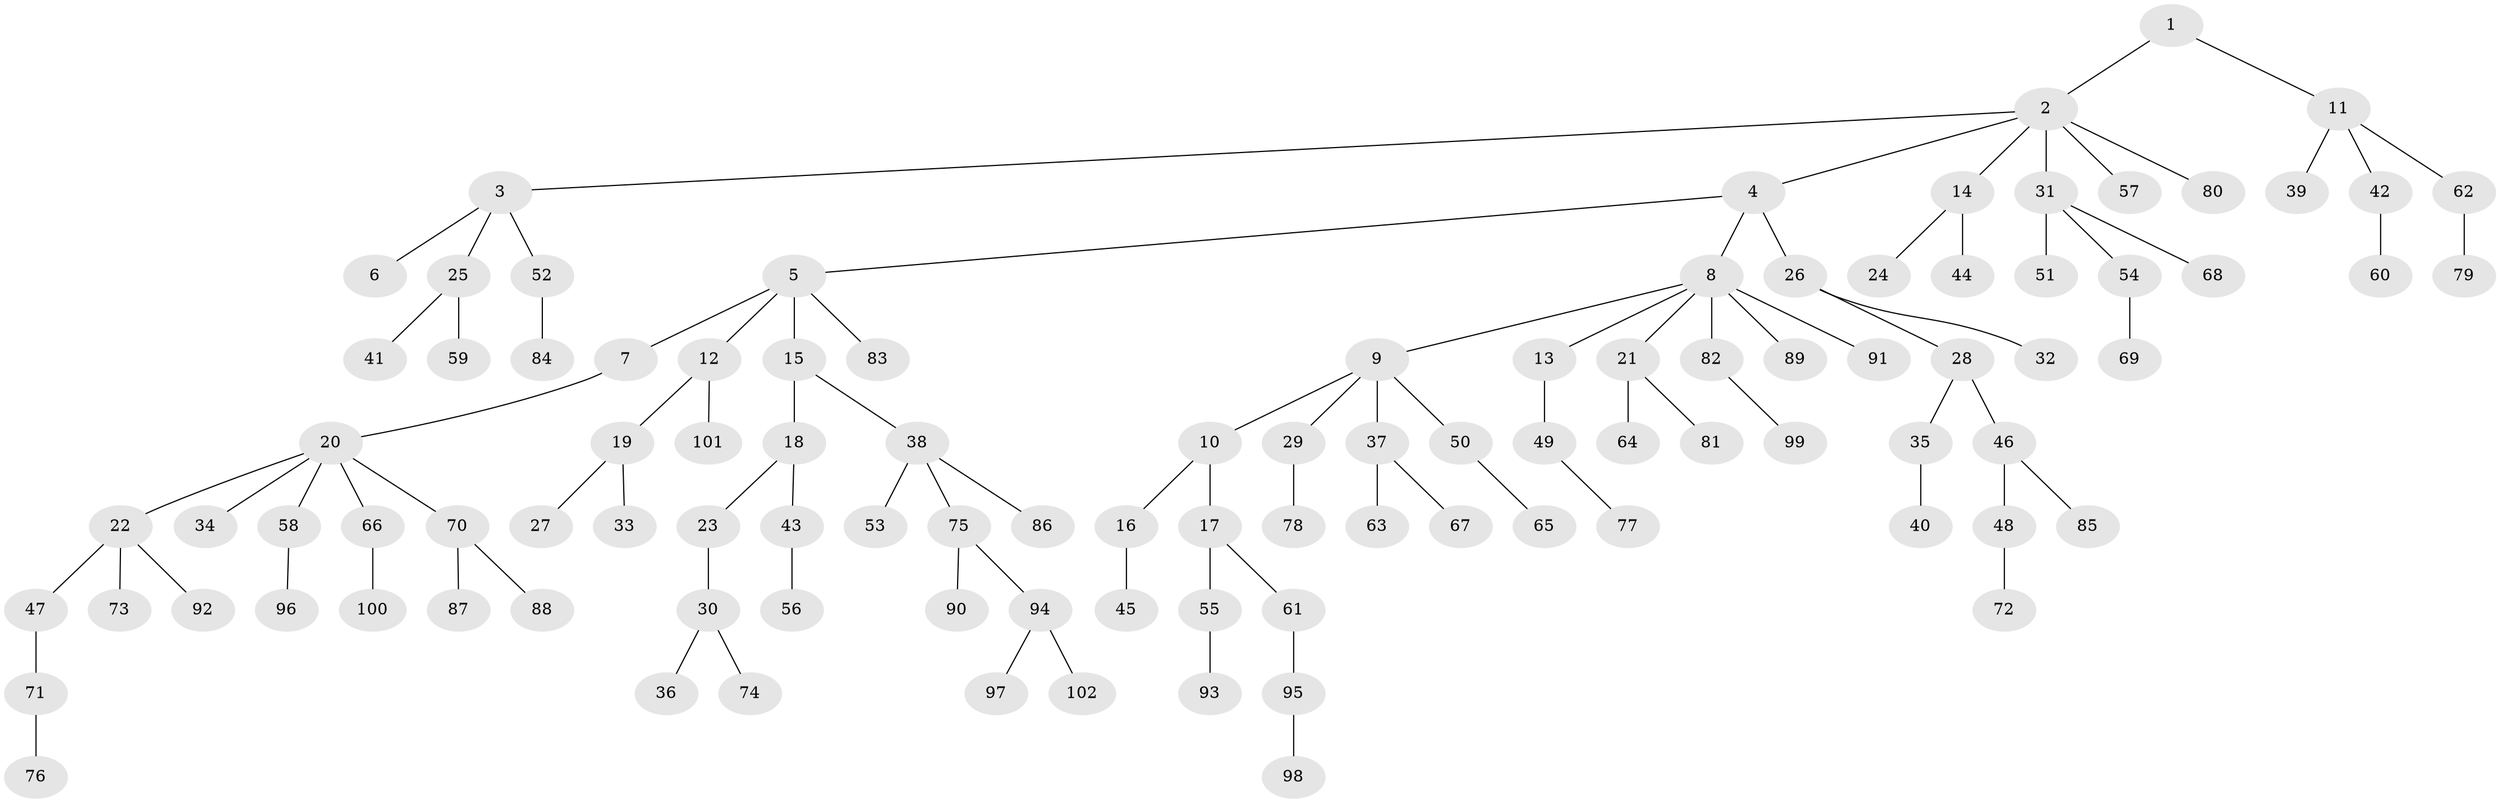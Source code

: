// Generated by graph-tools (version 1.1) at 2025/15/03/09/25 04:15:28]
// undirected, 102 vertices, 101 edges
graph export_dot {
graph [start="1"]
  node [color=gray90,style=filled];
  1;
  2;
  3;
  4;
  5;
  6;
  7;
  8;
  9;
  10;
  11;
  12;
  13;
  14;
  15;
  16;
  17;
  18;
  19;
  20;
  21;
  22;
  23;
  24;
  25;
  26;
  27;
  28;
  29;
  30;
  31;
  32;
  33;
  34;
  35;
  36;
  37;
  38;
  39;
  40;
  41;
  42;
  43;
  44;
  45;
  46;
  47;
  48;
  49;
  50;
  51;
  52;
  53;
  54;
  55;
  56;
  57;
  58;
  59;
  60;
  61;
  62;
  63;
  64;
  65;
  66;
  67;
  68;
  69;
  70;
  71;
  72;
  73;
  74;
  75;
  76;
  77;
  78;
  79;
  80;
  81;
  82;
  83;
  84;
  85;
  86;
  87;
  88;
  89;
  90;
  91;
  92;
  93;
  94;
  95;
  96;
  97;
  98;
  99;
  100;
  101;
  102;
  1 -- 2;
  1 -- 11;
  2 -- 3;
  2 -- 4;
  2 -- 14;
  2 -- 31;
  2 -- 57;
  2 -- 80;
  3 -- 6;
  3 -- 25;
  3 -- 52;
  4 -- 5;
  4 -- 8;
  4 -- 26;
  5 -- 7;
  5 -- 12;
  5 -- 15;
  5 -- 83;
  7 -- 20;
  8 -- 9;
  8 -- 13;
  8 -- 21;
  8 -- 82;
  8 -- 89;
  8 -- 91;
  9 -- 10;
  9 -- 29;
  9 -- 37;
  9 -- 50;
  10 -- 16;
  10 -- 17;
  11 -- 39;
  11 -- 42;
  11 -- 62;
  12 -- 19;
  12 -- 101;
  13 -- 49;
  14 -- 24;
  14 -- 44;
  15 -- 18;
  15 -- 38;
  16 -- 45;
  17 -- 55;
  17 -- 61;
  18 -- 23;
  18 -- 43;
  19 -- 27;
  19 -- 33;
  20 -- 22;
  20 -- 34;
  20 -- 58;
  20 -- 66;
  20 -- 70;
  21 -- 64;
  21 -- 81;
  22 -- 47;
  22 -- 73;
  22 -- 92;
  23 -- 30;
  25 -- 41;
  25 -- 59;
  26 -- 28;
  26 -- 32;
  28 -- 35;
  28 -- 46;
  29 -- 78;
  30 -- 36;
  30 -- 74;
  31 -- 51;
  31 -- 54;
  31 -- 68;
  35 -- 40;
  37 -- 63;
  37 -- 67;
  38 -- 53;
  38 -- 75;
  38 -- 86;
  42 -- 60;
  43 -- 56;
  46 -- 48;
  46 -- 85;
  47 -- 71;
  48 -- 72;
  49 -- 77;
  50 -- 65;
  52 -- 84;
  54 -- 69;
  55 -- 93;
  58 -- 96;
  61 -- 95;
  62 -- 79;
  66 -- 100;
  70 -- 87;
  70 -- 88;
  71 -- 76;
  75 -- 90;
  75 -- 94;
  82 -- 99;
  94 -- 97;
  94 -- 102;
  95 -- 98;
}
